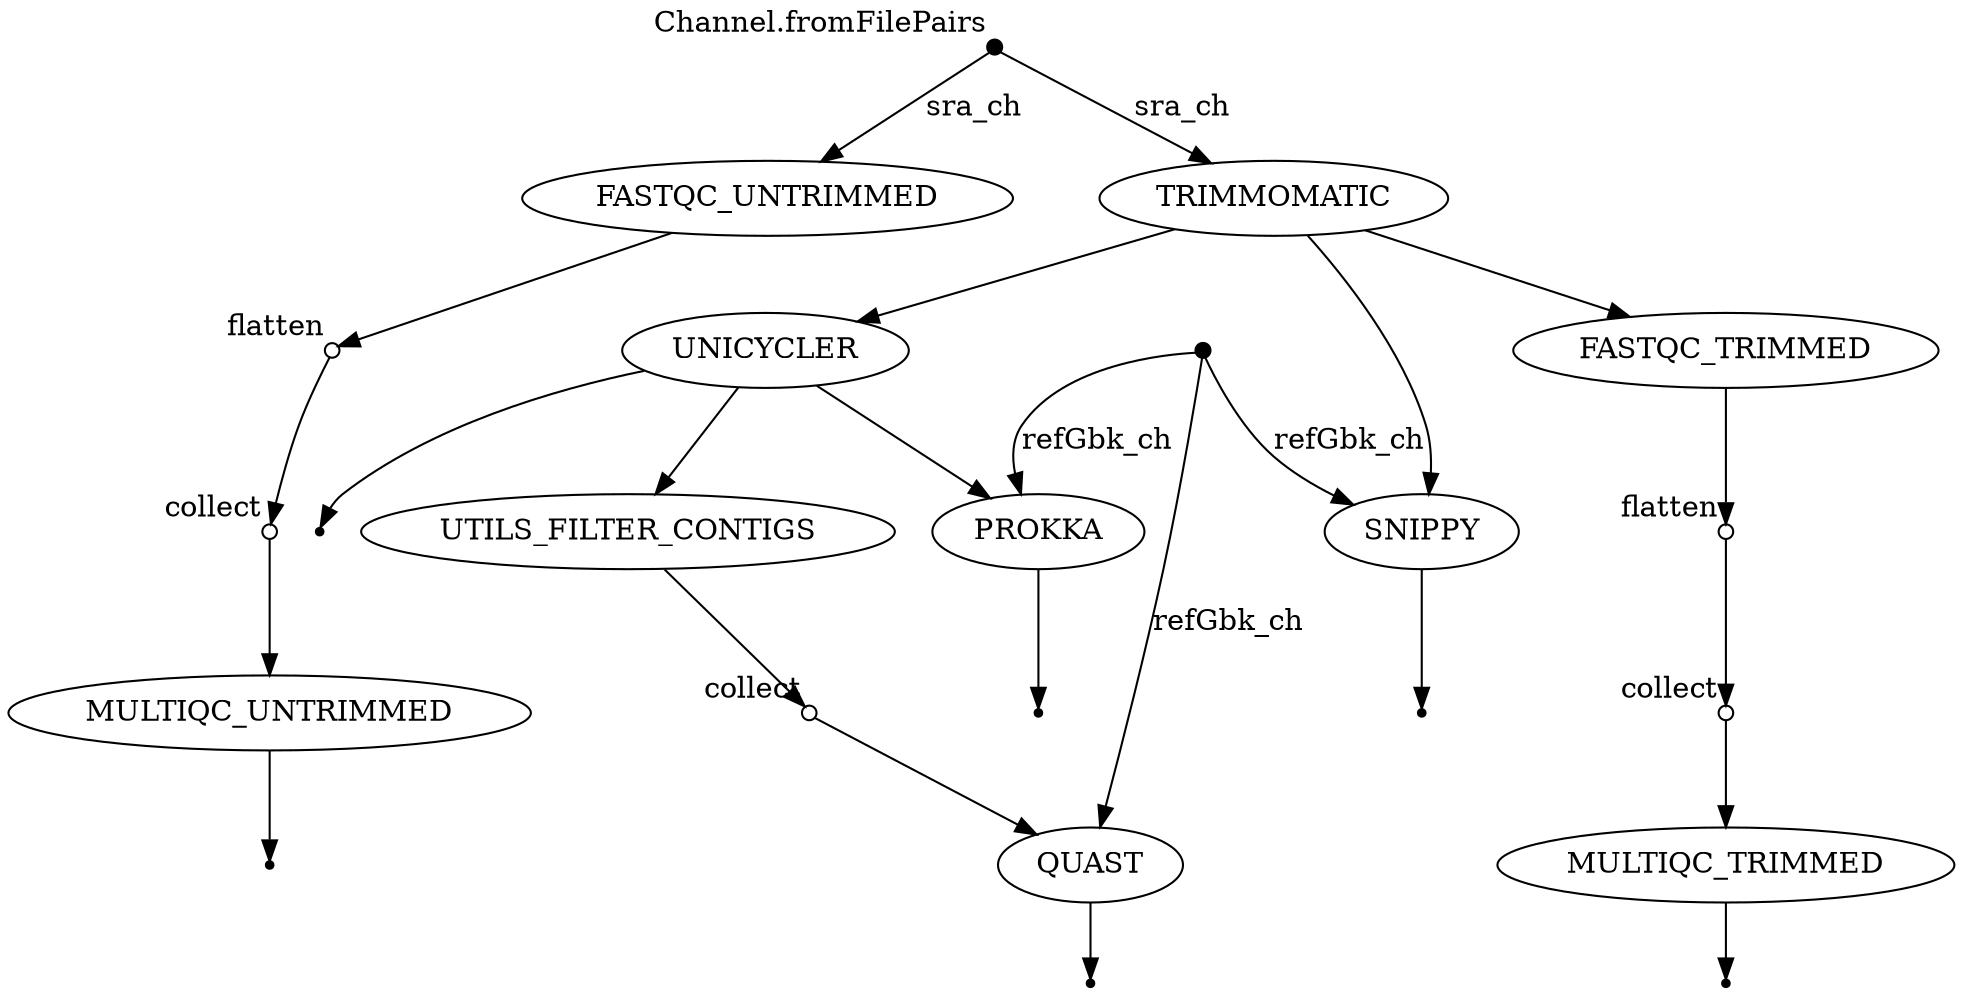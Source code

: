 digraph "dag" {
p0 [shape=point,label="",fixedsize=true,width=0.1,xlabel="Channel.fromFilePairs"];
p1 [label="FASTQC_UNTRIMMED"];
p0 -> p1 [label="sra_ch"];

p1 [label="FASTQC_UNTRIMMED"];
p2 [shape=circle,label="",fixedsize=true,width=0.1,xlabel="flatten"];
p1 -> p2;

p2 [shape=circle,label="",fixedsize=true,width=0.1,xlabel="flatten"];
p3 [shape=circle,label="",fixedsize=true,width=0.1,xlabel="collect"];
p2 -> p3;

p3 [shape=circle,label="",fixedsize=true,width=0.1,xlabel="collect"];
p4 [label="MULTIQC_UNTRIMMED"];
p3 -> p4;

p4 [label="MULTIQC_UNTRIMMED"];
p5 [shape=point];
p4 -> p5;

p0 [shape=point,label="",fixedsize=true,width=0.1,xlabel="Channel.fromFilePairs"];
p6 [label="TRIMMOMATIC"];
p0 -> p6 [label="sra_ch"];

p6 [label="TRIMMOMATIC"];
p7 [label="FASTQC_TRIMMED"];
p6 -> p7;

p7 [label="FASTQC_TRIMMED"];
p8 [shape=circle,label="",fixedsize=true,width=0.1,xlabel="flatten"];
p7 -> p8;

p8 [shape=circle,label="",fixedsize=true,width=0.1,xlabel="flatten"];
p9 [shape=circle,label="",fixedsize=true,width=0.1,xlabel="collect"];
p8 -> p9;

p9 [shape=circle,label="",fixedsize=true,width=0.1,xlabel="collect"];
p10 [label="MULTIQC_TRIMMED"];
p9 -> p10;

p10 [label="MULTIQC_TRIMMED"];
p11 [shape=point];
p10 -> p11;

p6 [label="TRIMMOMATIC"];
p12 [label="UNICYCLER"];
p6 -> p12;

p12 [label="UNICYCLER"];
p14 [label="UTILS_FILTER_CONTIGS"];
p12 -> p14;

p12 [label="UNICYCLER"];
p13 [shape=point];
p12 -> p13;

p14 [label="UTILS_FILTER_CONTIGS"];
p15 [shape=circle,label="",fixedsize=true,width=0.1,xlabel="collect"];
p14 -> p15;

p15 [shape=circle,label="",fixedsize=true,width=0.1,xlabel="collect"];
p17 [label="QUAST"];
p15 -> p17;

p16 [shape=point,label="",fixedsize=true,width=0.1];
p17 [label="QUAST"];
p16 -> p17 [label="refGbk_ch"];

p17 [label="QUAST"];
p18 [shape=point];
p17 -> p18;

p12 [label="UNICYCLER"];
p19 [label="PROKKA"];
p12 -> p19;

p16 [shape=point,label="",fixedsize=true,width=0.1];
p19 [label="PROKKA"];
p16 -> p19 [label="refGbk_ch"];

p19 [label="PROKKA"];
p20 [shape=point];
p19 -> p20;

p6 [label="TRIMMOMATIC"];
p21 [label="SNIPPY"];
p6 -> p21;

p16 [shape=point,label="",fixedsize=true,width=0.1];
p21 [label="SNIPPY"];
p16 -> p21 [label="refGbk_ch"];

p21 [label="SNIPPY"];
p22 [shape=point];
p21 -> p22;

}
